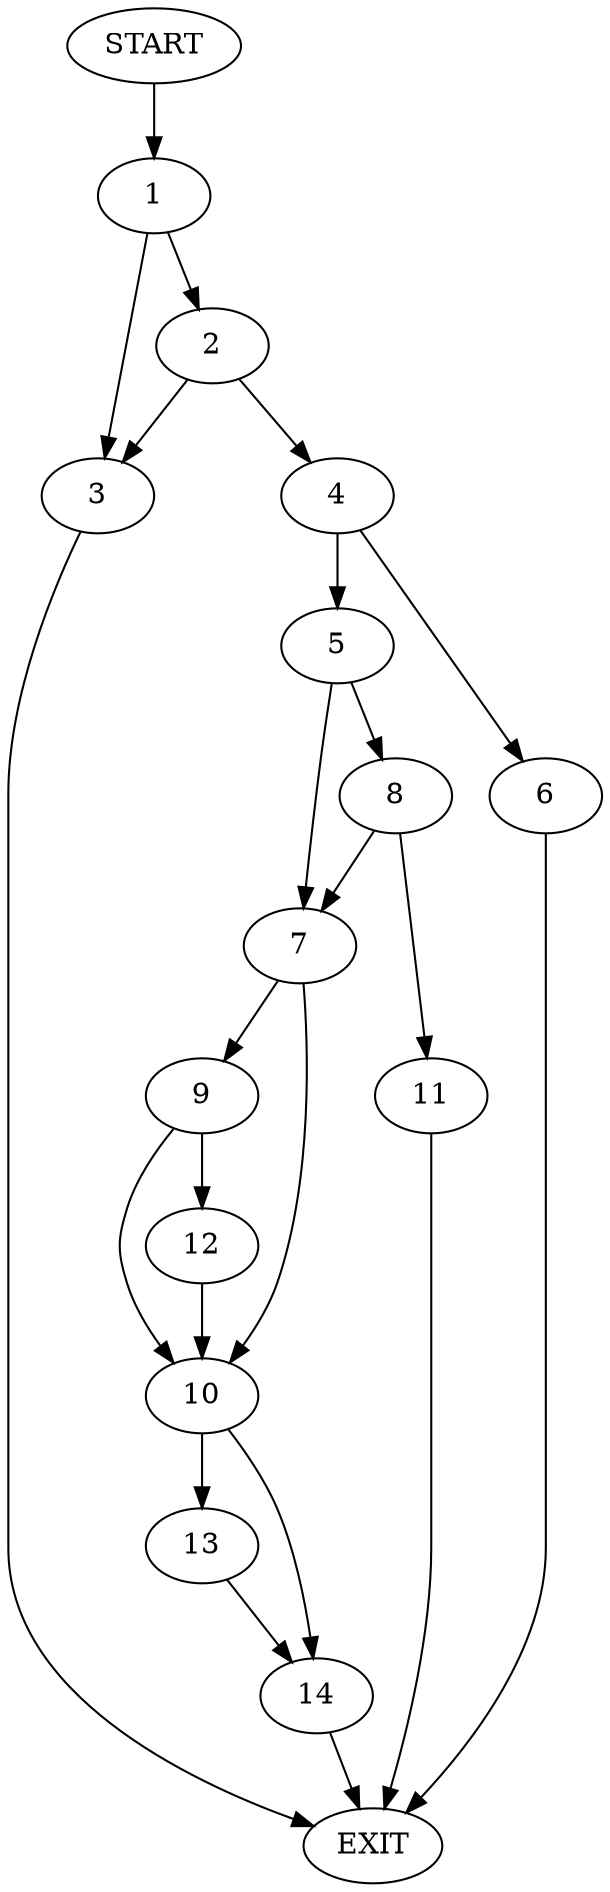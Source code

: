 digraph {
0 [label="START"]
15 [label="EXIT"]
0 -> 1
1 -> 2
1 -> 3
3 -> 15
2 -> 3
2 -> 4
4 -> 5
4 -> 6
5 -> 7
5 -> 8
6 -> 15
7 -> 9
7 -> 10
8 -> 7
8 -> 11
11 -> 15
9 -> 12
9 -> 10
10 -> 13
10 -> 14
12 -> 10
14 -> 15
13 -> 14
}
